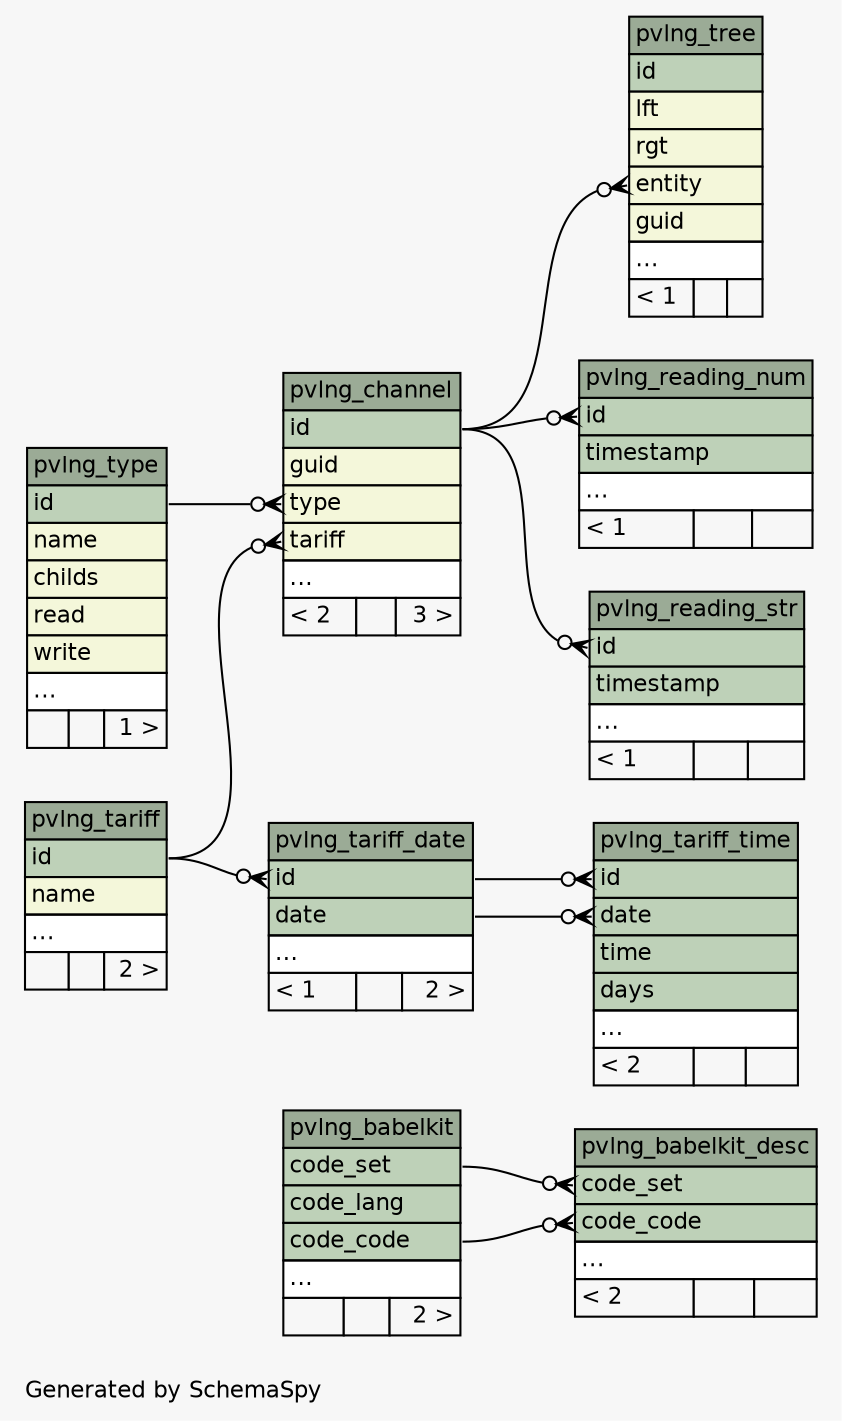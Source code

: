// dot 2.26.3 on Linux 3.2.0-4-486
// SchemaSpy rev 590
digraph "compactRelationshipsDiagram" {
  graph [
    rankdir="RL"
    bgcolor="#f7f7f7"
    label="\nGenerated by SchemaSpy"
    labeljust="l"
    nodesep="0.18"
    ranksep="0.46"
    fontname="Helvetica"
    fontsize="11"
  ];
  node [
    fontname="Helvetica"
    fontsize="11"
    shape="plaintext"
  ];
  edge [
    arrowsize="0.8"
  ];
  "pvlng_babelkit" [
    label=<
    <TABLE BORDER="0" CELLBORDER="1" CELLSPACING="0" BGCOLOR="#ffffff">
      <TR><TD COLSPAN="3" BGCOLOR="#9bab96" ALIGN="CENTER">pvlng_babelkit</TD></TR>
      <TR><TD PORT="code_set" COLSPAN="3" BGCOLOR="#bed1b8" ALIGN="LEFT">code_set</TD></TR>
      <TR><TD PORT="code_lang" COLSPAN="3" BGCOLOR="#bed1b8" ALIGN="LEFT">code_lang</TD></TR>
      <TR><TD PORT="code_code" COLSPAN="3" BGCOLOR="#bed1b8" ALIGN="LEFT">code_code</TD></TR>
      <TR><TD PORT="elipses" COLSPAN="3" ALIGN="LEFT">...</TD></TR>
      <TR><TD ALIGN="LEFT" BGCOLOR="#f7f7f7">  </TD><TD ALIGN="RIGHT" BGCOLOR="#f7f7f7">  </TD><TD ALIGN="RIGHT" BGCOLOR="#f7f7f7">2 &gt;</TD></TR>
    </TABLE>>
    URL="tables/pvlng_babelkit.html"
    tooltip="pvlng_babelkit"
  ];
  "pvlng_babelkit_desc" [
    label=<
    <TABLE BORDER="0" CELLBORDER="1" CELLSPACING="0" BGCOLOR="#ffffff">
      <TR><TD COLSPAN="3" BGCOLOR="#9bab96" ALIGN="CENTER">pvlng_babelkit_desc</TD></TR>
      <TR><TD PORT="code_set" COLSPAN="3" BGCOLOR="#bed1b8" ALIGN="LEFT">code_set</TD></TR>
      <TR><TD PORT="code_code" COLSPAN="3" BGCOLOR="#bed1b8" ALIGN="LEFT">code_code</TD></TR>
      <TR><TD PORT="elipses" COLSPAN="3" ALIGN="LEFT">...</TD></TR>
      <TR><TD ALIGN="LEFT" BGCOLOR="#f7f7f7">&lt; 2</TD><TD ALIGN="RIGHT" BGCOLOR="#f7f7f7">  </TD><TD ALIGN="RIGHT" BGCOLOR="#f7f7f7">  </TD></TR>
    </TABLE>>
    URL="tables/pvlng_babelkit_desc.html"
    tooltip="pvlng_babelkit_desc"
  ];
  "pvlng_channel" [
    label=<
    <TABLE BORDER="0" CELLBORDER="1" CELLSPACING="0" BGCOLOR="#ffffff">
      <TR><TD COLSPAN="3" BGCOLOR="#9bab96" ALIGN="CENTER">pvlng_channel</TD></TR>
      <TR><TD PORT="id" COLSPAN="3" BGCOLOR="#bed1b8" ALIGN="LEFT">id</TD></TR>
      <TR><TD PORT="guid" COLSPAN="3" BGCOLOR="#f4f7da" ALIGN="LEFT">guid</TD></TR>
      <TR><TD PORT="type" COLSPAN="3" BGCOLOR="#f4f7da" ALIGN="LEFT">type</TD></TR>
      <TR><TD PORT="tariff" COLSPAN="3" BGCOLOR="#f4f7da" ALIGN="LEFT">tariff</TD></TR>
      <TR><TD PORT="elipses" COLSPAN="3" ALIGN="LEFT">...</TD></TR>
      <TR><TD ALIGN="LEFT" BGCOLOR="#f7f7f7">&lt; 2</TD><TD ALIGN="RIGHT" BGCOLOR="#f7f7f7">  </TD><TD ALIGN="RIGHT" BGCOLOR="#f7f7f7">3 &gt;</TD></TR>
    </TABLE>>
    URL="tables/pvlng_channel.html"
    tooltip="pvlng_channel"
  ];
  "pvlng_reading_num" [
    label=<
    <TABLE BORDER="0" CELLBORDER="1" CELLSPACING="0" BGCOLOR="#ffffff">
      <TR><TD COLSPAN="3" BGCOLOR="#9bab96" ALIGN="CENTER">pvlng_reading_num</TD></TR>
      <TR><TD PORT="id" COLSPAN="3" BGCOLOR="#bed1b8" ALIGN="LEFT">id</TD></TR>
      <TR><TD PORT="timestamp" COLSPAN="3" BGCOLOR="#bed1b8" ALIGN="LEFT">timestamp</TD></TR>
      <TR><TD PORT="elipses" COLSPAN="3" ALIGN="LEFT">...</TD></TR>
      <TR><TD ALIGN="LEFT" BGCOLOR="#f7f7f7">&lt; 1</TD><TD ALIGN="RIGHT" BGCOLOR="#f7f7f7">  </TD><TD ALIGN="RIGHT" BGCOLOR="#f7f7f7">  </TD></TR>
    </TABLE>>
    URL="tables/pvlng_reading_num.html"
    tooltip="pvlng_reading_num"
  ];
  "pvlng_reading_str" [
    label=<
    <TABLE BORDER="0" CELLBORDER="1" CELLSPACING="0" BGCOLOR="#ffffff">
      <TR><TD COLSPAN="3" BGCOLOR="#9bab96" ALIGN="CENTER">pvlng_reading_str</TD></TR>
      <TR><TD PORT="id" COLSPAN="3" BGCOLOR="#bed1b8" ALIGN="LEFT">id</TD></TR>
      <TR><TD PORT="timestamp" COLSPAN="3" BGCOLOR="#bed1b8" ALIGN="LEFT">timestamp</TD></TR>
      <TR><TD PORT="elipses" COLSPAN="3" ALIGN="LEFT">...</TD></TR>
      <TR><TD ALIGN="LEFT" BGCOLOR="#f7f7f7">&lt; 1</TD><TD ALIGN="RIGHT" BGCOLOR="#f7f7f7">  </TD><TD ALIGN="RIGHT" BGCOLOR="#f7f7f7">  </TD></TR>
    </TABLE>>
    URL="tables/pvlng_reading_str.html"
    tooltip="pvlng_reading_str"
  ];
  "pvlng_tariff" [
    label=<
    <TABLE BORDER="0" CELLBORDER="1" CELLSPACING="0" BGCOLOR="#ffffff">
      <TR><TD COLSPAN="3" BGCOLOR="#9bab96" ALIGN="CENTER">pvlng_tariff</TD></TR>
      <TR><TD PORT="id" COLSPAN="3" BGCOLOR="#bed1b8" ALIGN="LEFT">id</TD></TR>
      <TR><TD PORT="name" COLSPAN="3" BGCOLOR="#f4f7da" ALIGN="LEFT">name</TD></TR>
      <TR><TD PORT="elipses" COLSPAN="3" ALIGN="LEFT">...</TD></TR>
      <TR><TD ALIGN="LEFT" BGCOLOR="#f7f7f7">  </TD><TD ALIGN="RIGHT" BGCOLOR="#f7f7f7">  </TD><TD ALIGN="RIGHT" BGCOLOR="#f7f7f7">2 &gt;</TD></TR>
    </TABLE>>
    URL="tables/pvlng_tariff.html"
    tooltip="pvlng_tariff"
  ];
  "pvlng_tariff_date" [
    label=<
    <TABLE BORDER="0" CELLBORDER="1" CELLSPACING="0" BGCOLOR="#ffffff">
      <TR><TD COLSPAN="3" BGCOLOR="#9bab96" ALIGN="CENTER">pvlng_tariff_date</TD></TR>
      <TR><TD PORT="id" COLSPAN="3" BGCOLOR="#bed1b8" ALIGN="LEFT">id</TD></TR>
      <TR><TD PORT="date" COLSPAN="3" BGCOLOR="#bed1b8" ALIGN="LEFT">date</TD></TR>
      <TR><TD PORT="elipses" COLSPAN="3" ALIGN="LEFT">...</TD></TR>
      <TR><TD ALIGN="LEFT" BGCOLOR="#f7f7f7">&lt; 1</TD><TD ALIGN="RIGHT" BGCOLOR="#f7f7f7">  </TD><TD ALIGN="RIGHT" BGCOLOR="#f7f7f7">2 &gt;</TD></TR>
    </TABLE>>
    URL="tables/pvlng_tariff_date.html"
    tooltip="pvlng_tariff_date"
  ];
  "pvlng_tariff_time" [
    label=<
    <TABLE BORDER="0" CELLBORDER="1" CELLSPACING="0" BGCOLOR="#ffffff">
      <TR><TD COLSPAN="3" BGCOLOR="#9bab96" ALIGN="CENTER">pvlng_tariff_time</TD></TR>
      <TR><TD PORT="id" COLSPAN="3" BGCOLOR="#bed1b8" ALIGN="LEFT">id</TD></TR>
      <TR><TD PORT="date" COLSPAN="3" BGCOLOR="#bed1b8" ALIGN="LEFT">date</TD></TR>
      <TR><TD PORT="time" COLSPAN="3" BGCOLOR="#bed1b8" ALIGN="LEFT">time</TD></TR>
      <TR><TD PORT="days" COLSPAN="3" BGCOLOR="#bed1b8" ALIGN="LEFT">days</TD></TR>
      <TR><TD PORT="elipses" COLSPAN="3" ALIGN="LEFT">...</TD></TR>
      <TR><TD ALIGN="LEFT" BGCOLOR="#f7f7f7">&lt; 2</TD><TD ALIGN="RIGHT" BGCOLOR="#f7f7f7">  </TD><TD ALIGN="RIGHT" BGCOLOR="#f7f7f7">  </TD></TR>
    </TABLE>>
    URL="tables/pvlng_tariff_time.html"
    tooltip="pvlng_tariff_time"
  ];
  "pvlng_tree" [
    label=<
    <TABLE BORDER="0" CELLBORDER="1" CELLSPACING="0" BGCOLOR="#ffffff">
      <TR><TD COLSPAN="3" BGCOLOR="#9bab96" ALIGN="CENTER">pvlng_tree</TD></TR>
      <TR><TD PORT="id" COLSPAN="3" BGCOLOR="#bed1b8" ALIGN="LEFT">id</TD></TR>
      <TR><TD PORT="lft" COLSPAN="3" BGCOLOR="#f4f7da" ALIGN="LEFT">lft</TD></TR>
      <TR><TD PORT="rgt" COLSPAN="3" BGCOLOR="#f4f7da" ALIGN="LEFT">rgt</TD></TR>
      <TR><TD PORT="entity" COLSPAN="3" BGCOLOR="#f4f7da" ALIGN="LEFT">entity</TD></TR>
      <TR><TD PORT="guid" COLSPAN="3" BGCOLOR="#f4f7da" ALIGN="LEFT">guid</TD></TR>
      <TR><TD PORT="elipses" COLSPAN="3" ALIGN="LEFT">...</TD></TR>
      <TR><TD ALIGN="LEFT" BGCOLOR="#f7f7f7">&lt; 1</TD><TD ALIGN="RIGHT" BGCOLOR="#f7f7f7">  </TD><TD ALIGN="RIGHT" BGCOLOR="#f7f7f7">  </TD></TR>
    </TABLE>>
    URL="tables/pvlng_tree.html"
    tooltip="pvlng_tree"
  ];
  "pvlng_type" [
    label=<
    <TABLE BORDER="0" CELLBORDER="1" CELLSPACING="0" BGCOLOR="#ffffff">
      <TR><TD COLSPAN="3" BGCOLOR="#9bab96" ALIGN="CENTER">pvlng_type</TD></TR>
      <TR><TD PORT="id" COLSPAN="3" BGCOLOR="#bed1b8" ALIGN="LEFT">id</TD></TR>
      <TR><TD PORT="name" COLSPAN="3" BGCOLOR="#f4f7da" ALIGN="LEFT">name</TD></TR>
      <TR><TD PORT="childs" COLSPAN="3" BGCOLOR="#f4f7da" ALIGN="LEFT">childs</TD></TR>
      <TR><TD PORT="read" COLSPAN="3" BGCOLOR="#f4f7da" ALIGN="LEFT">read</TD></TR>
      <TR><TD PORT="write" COLSPAN="3" BGCOLOR="#f4f7da" ALIGN="LEFT">write</TD></TR>
      <TR><TD PORT="elipses" COLSPAN="3" ALIGN="LEFT">...</TD></TR>
      <TR><TD ALIGN="LEFT" BGCOLOR="#f7f7f7">  </TD><TD ALIGN="RIGHT" BGCOLOR="#f7f7f7">  </TD><TD ALIGN="RIGHT" BGCOLOR="#f7f7f7">1 &gt;</TD></TR>
    </TABLE>>
    URL="tables/pvlng_type.html"
    tooltip="pvlng_type"
  ];
  "pvlng_babelkit_desc":"code_code":w -> "pvlng_babelkit":"code_code":e [arrowhead=none dir=back arrowtail=crowodot];
  "pvlng_babelkit_desc":"code_set":w -> "pvlng_babelkit":"code_set":e [arrowhead=none dir=back arrowtail=crowodot];
  "pvlng_channel":"tariff":w -> "pvlng_tariff":"id":e [arrowhead=none dir=back arrowtail=crowodot];
  "pvlng_channel":"type":w -> "pvlng_type":"id":e [arrowhead=none dir=back arrowtail=crowodot];
  "pvlng_reading_num":"id":w -> "pvlng_channel":"id":e [arrowhead=none dir=back arrowtail=crowodot];
  "pvlng_reading_str":"id":w -> "pvlng_channel":"id":e [arrowhead=none dir=back arrowtail=crowodot];
  "pvlng_tariff_date":"id":w -> "pvlng_tariff":"id":e [arrowhead=none dir=back arrowtail=crowodot];
  "pvlng_tariff_time":"date":w -> "pvlng_tariff_date":"date":e [arrowhead=none dir=back arrowtail=crowodot];
  "pvlng_tariff_time":"id":w -> "pvlng_tariff_date":"id":e [arrowhead=none dir=back arrowtail=crowodot];
  "pvlng_tree":"entity":w -> "pvlng_channel":"id":e [arrowhead=none dir=back arrowtail=crowodot];
}
